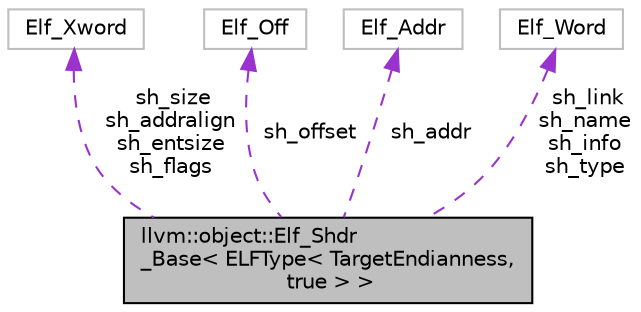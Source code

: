 digraph "llvm::object::Elf_Shdr_Base&lt; ELFType&lt; TargetEndianness, true &gt; &gt;"
{
 // LATEX_PDF_SIZE
  bgcolor="transparent";
  edge [fontname="Helvetica",fontsize="10",labelfontname="Helvetica",labelfontsize="10"];
  node [fontname="Helvetica",fontsize="10",shape=record];
  Node1 [label="llvm::object::Elf_Shdr\l_Base\< ELFType\< TargetEndianness,\l true \> \>",height=0.2,width=0.4,color="black", fillcolor="grey75", style="filled", fontcolor="black",tooltip=" "];
  Node2 -> Node1 [dir="back",color="darkorchid3",fontsize="10",style="dashed",label=" sh_size\nsh_addralign\nsh_entsize\nsh_flags" ,fontname="Helvetica"];
  Node2 [label="Elf_Xword",height=0.2,width=0.4,color="grey75",tooltip=" "];
  Node3 -> Node1 [dir="back",color="darkorchid3",fontsize="10",style="dashed",label=" sh_offset" ,fontname="Helvetica"];
  Node3 [label="Elf_Off",height=0.2,width=0.4,color="grey75",tooltip=" "];
  Node4 -> Node1 [dir="back",color="darkorchid3",fontsize="10",style="dashed",label=" sh_addr" ,fontname="Helvetica"];
  Node4 [label="Elf_Addr",height=0.2,width=0.4,color="grey75",tooltip=" "];
  Node5 -> Node1 [dir="back",color="darkorchid3",fontsize="10",style="dashed",label=" sh_link\nsh_name\nsh_info\nsh_type" ,fontname="Helvetica"];
  Node5 [label="Elf_Word",height=0.2,width=0.4,color="grey75",tooltip=" "];
}
